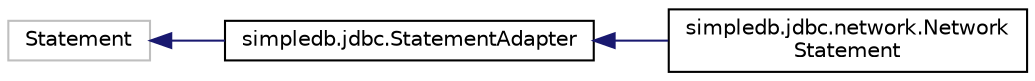 digraph "Graphical Class Hierarchy"
{
  edge [fontname="Helvetica",fontsize="10",labelfontname="Helvetica",labelfontsize="10"];
  node [fontname="Helvetica",fontsize="10",shape=record];
  rankdir="LR";
  Node15 [label="Statement",height=0.2,width=0.4,color="grey75", fillcolor="white", style="filled"];
  Node15 -> Node0 [dir="back",color="midnightblue",fontsize="10",style="solid",fontname="Helvetica"];
  Node0 [label="simpledb.jdbc.StatementAdapter",height=0.2,width=0.4,color="black", fillcolor="white", style="filled",URL="$classsimpledb_1_1jdbc_1_1StatementAdapter.html"];
  Node0 -> Node1 [dir="back",color="midnightblue",fontsize="10",style="solid",fontname="Helvetica"];
  Node1 [label="simpledb.jdbc.network.Network\lStatement",height=0.2,width=0.4,color="black", fillcolor="white", style="filled",URL="$classsimpledb_1_1jdbc_1_1network_1_1NetworkStatement.html"];
}
